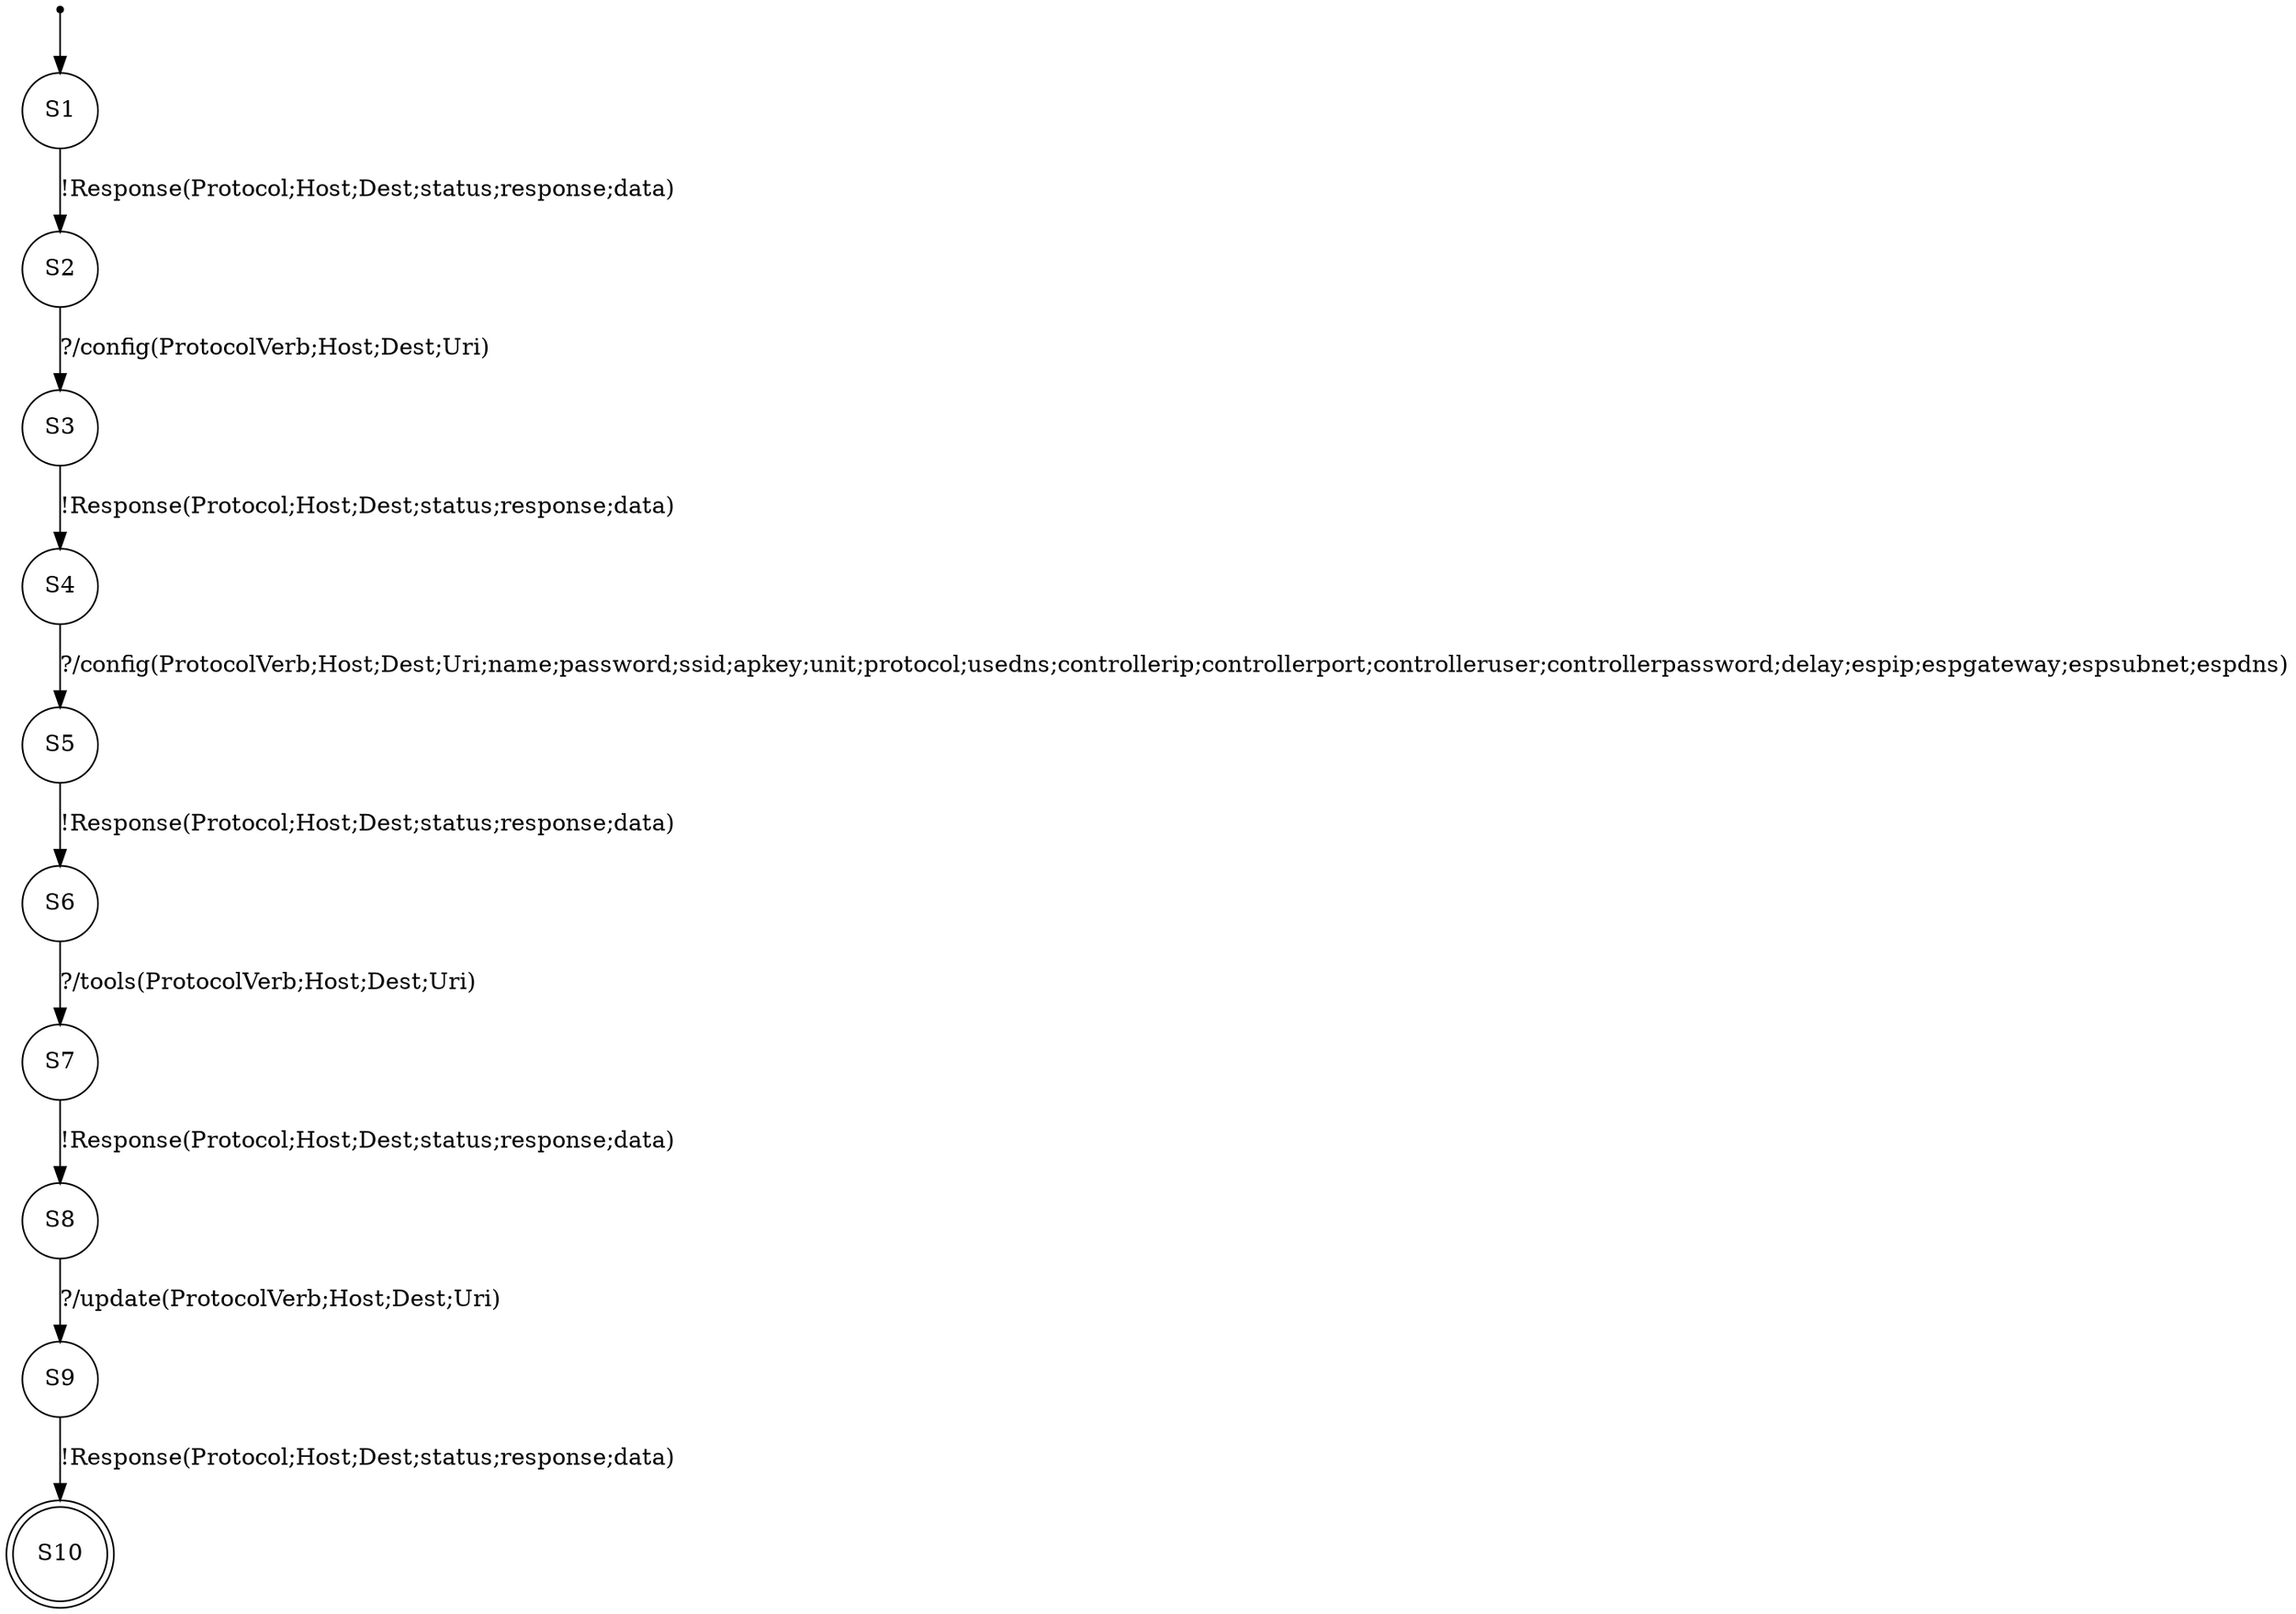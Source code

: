 digraph LTS {
S00[shape=point]
S1[label=S1,shape=circle];
S2[label=S2,shape=circle];
S3[label=S3,shape=circle];
S4[label=S4,shape=circle];
S5[label=S5,shape=circle];
S6[label=S6,shape=circle];
S7[label=S7,shape=circle];
S8[label=S8,shape=circle];
S9[label=S9,shape=circle];
S10[label=S10,shape=doublecircle];
S00 -> S1
S1 -> S2[label ="!Response(Protocol;Host;Dest;status;response;data)"];
S2 -> S3[label ="?/config(ProtocolVerb;Host;Dest;Uri)"];
S3 -> S4[label ="!Response(Protocol;Host;Dest;status;response;data)"];
S4 -> S5[label ="?/config(ProtocolVerb;Host;Dest;Uri;name;password;ssid;apkey;unit;protocol;usedns;controllerip;controllerport;controlleruser;controllerpassword;delay;espip;espgateway;espsubnet;espdns)"];
S5 -> S6[label ="!Response(Protocol;Host;Dest;status;response;data)"];
S6 -> S7[label ="?/tools(ProtocolVerb;Host;Dest;Uri)"];
S7 -> S8[label ="!Response(Protocol;Host;Dest;status;response;data)"];
S8 -> S9[label ="?/update(ProtocolVerb;Host;Dest;Uri)"];
S9 -> S10[label ="!Response(Protocol;Host;Dest;status;response;data)"];
}
